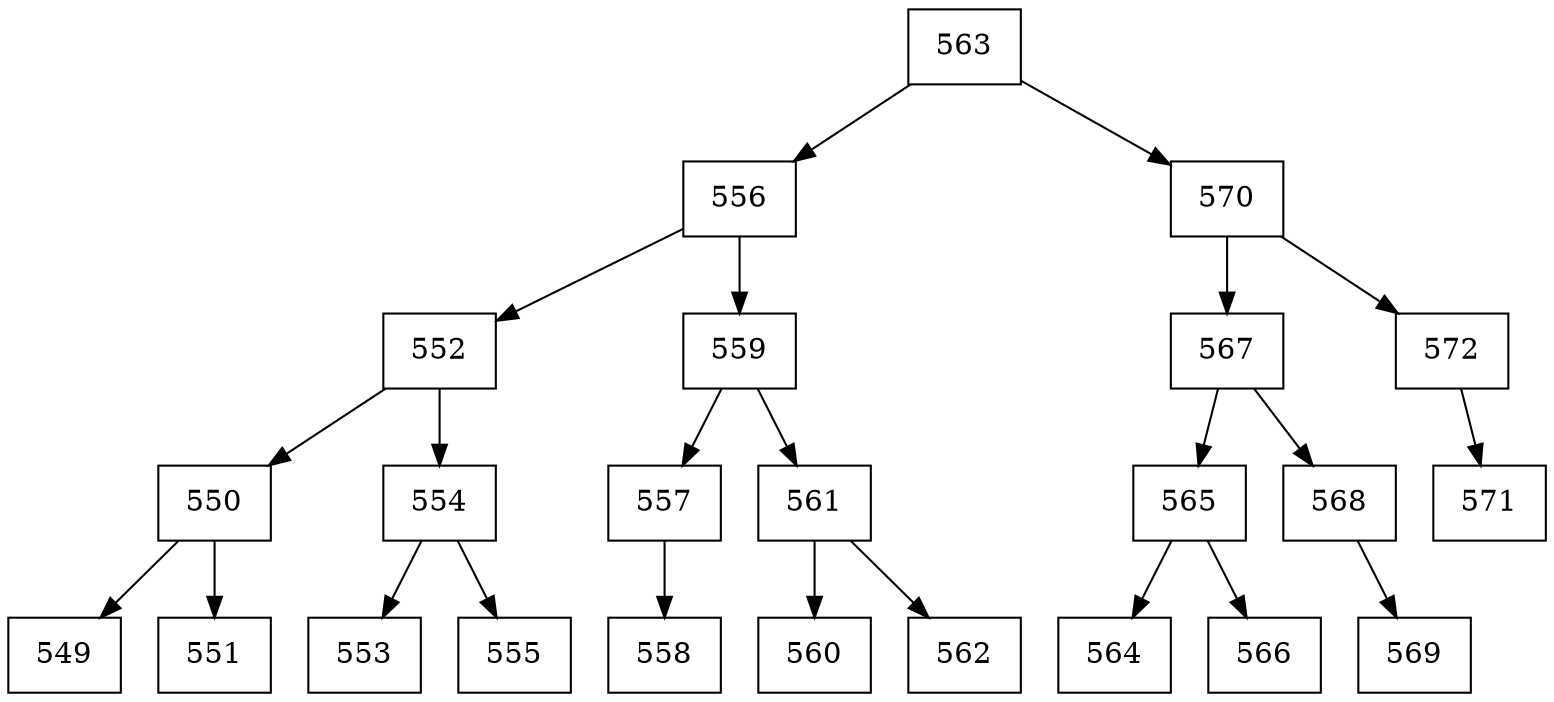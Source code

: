 digraph grafico{
rankdir=UD 
node[shape=box] 
concentrate=true 
nodo563[ shape=record, label ="563"];
nodo556[ shape=record, label ="556"];
nodo552[ shape=record, label ="552"];
nodo550[ shape=record, label ="550"];
nodo549[ shape=record, label ="549"];
nodo550->nodo549
nodo551[ shape=record, label ="551"];
nodo550->nodo551
nodo552->nodo550
nodo554[ shape=record, label ="554"];
nodo553[ shape=record, label ="553"];
nodo554->nodo553
nodo555[ shape=record, label ="555"];
nodo554->nodo555
nodo552->nodo554
nodo556->nodo552
nodo559[ shape=record, label ="559"];
nodo557[ shape=record, label ="557"];
nodo558[ shape=record, label ="558"];
nodo557->nodo558
nodo559->nodo557
nodo561[ shape=record, label ="561"];
nodo560[ shape=record, label ="560"];
nodo561->nodo560
nodo562[ shape=record, label ="562"];
nodo561->nodo562
nodo559->nodo561
nodo556->nodo559
nodo563->nodo556
nodo570[ shape=record, label ="570"];
nodo567[ shape=record, label ="567"];
nodo565[ shape=record, label ="565"];
nodo564[ shape=record, label ="564"];
nodo565->nodo564
nodo566[ shape=record, label ="566"];
nodo565->nodo566
nodo567->nodo565
nodo568[ shape=record, label ="568"];
nodo569[ shape=record, label ="569"];
nodo568->nodo569
nodo567->nodo568
nodo570->nodo567
nodo572[ shape=record, label ="572"];
nodo571[ shape=record, label ="571"];
nodo572->nodo571
nodo570->nodo572
nodo563->nodo570
}
